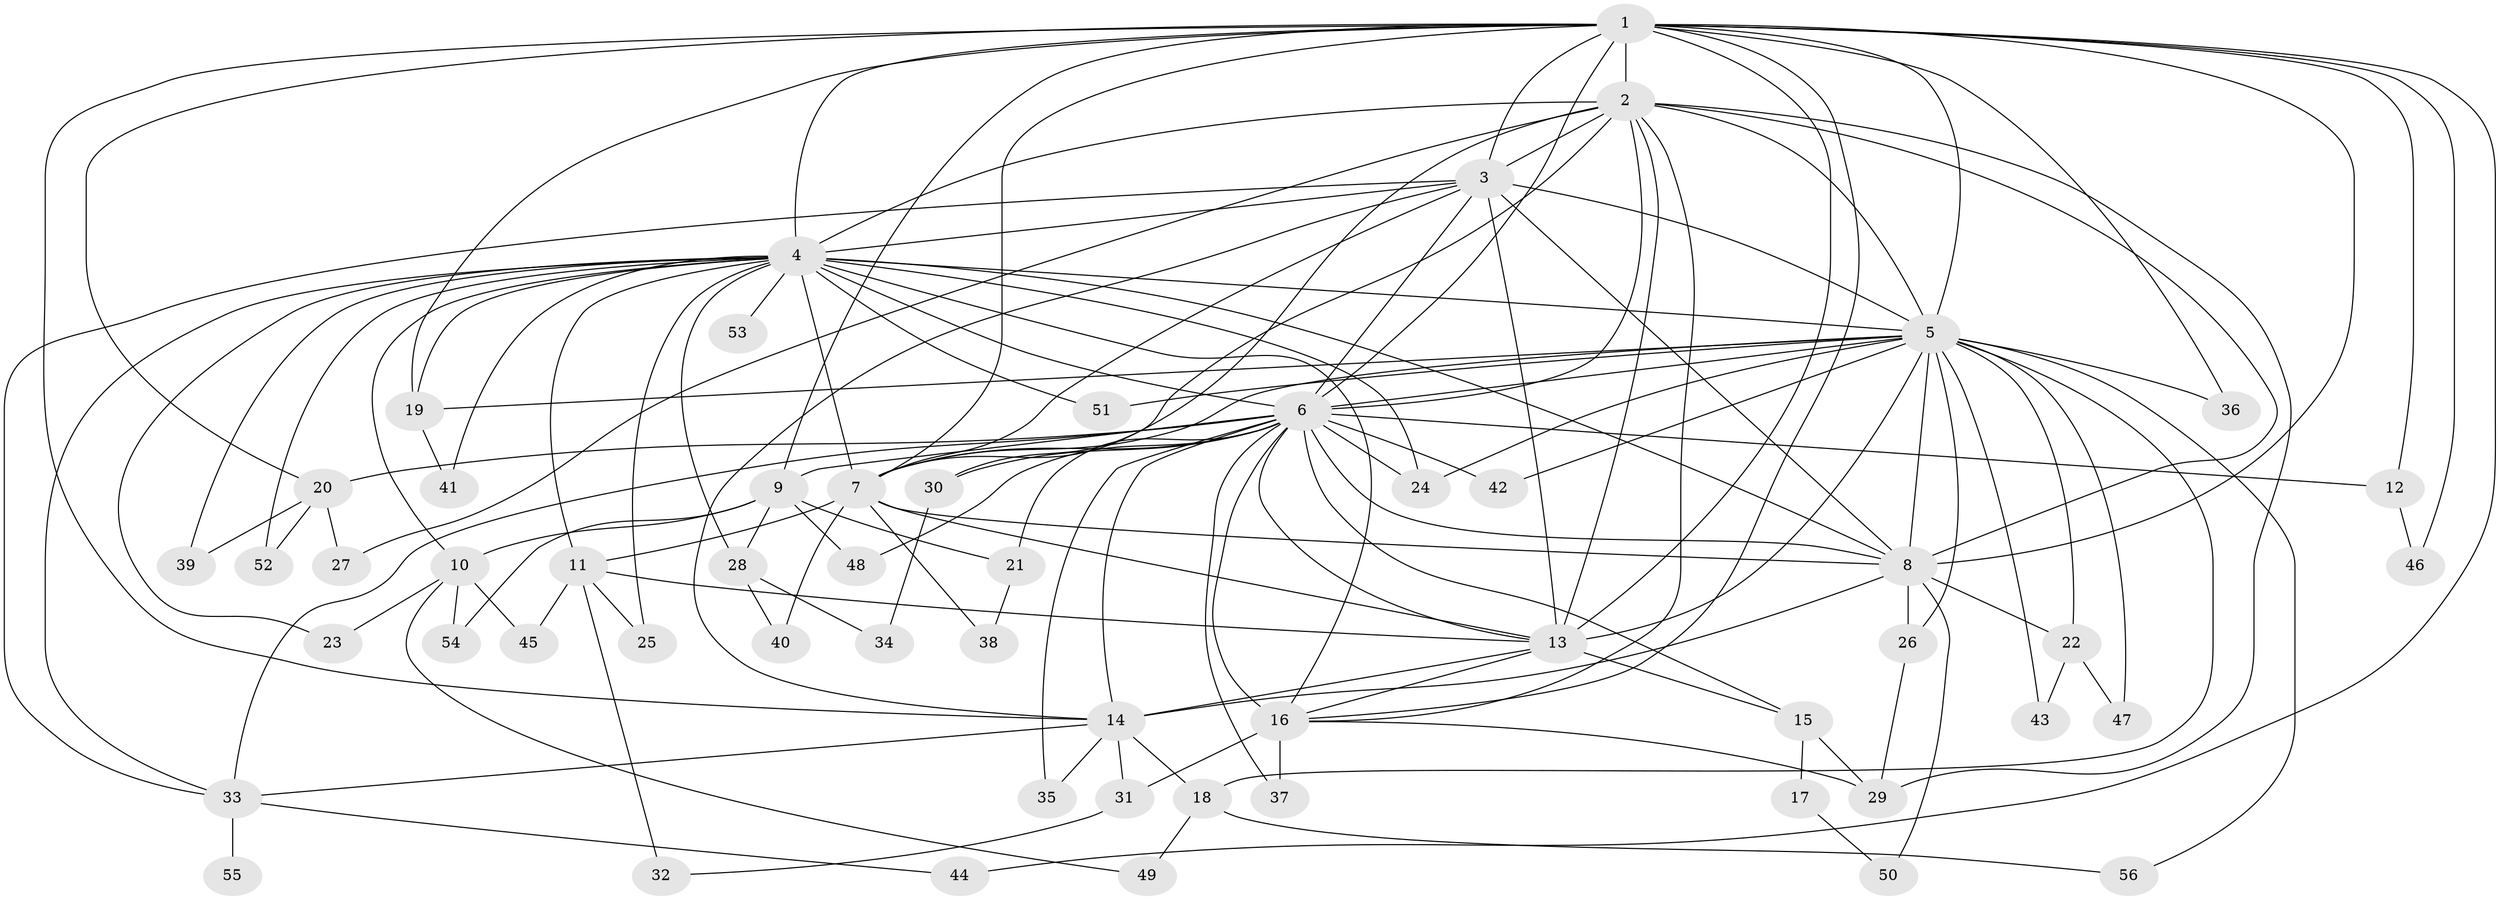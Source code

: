 // original degree distribution, {21: 0.010752688172043012, 16: 0.010752688172043012, 25: 0.010752688172043012, 27: 0.010752688172043012, 20: 0.010752688172043012, 14: 0.021505376344086023, 18: 0.010752688172043012, 15: 0.010752688172043012, 23: 0.010752688172043012, 7: 0.021505376344086023, 6: 0.043010752688172046, 3: 0.13978494623655913, 2: 0.5698924731182796, 4: 0.0967741935483871, 5: 0.021505376344086023}
// Generated by graph-tools (version 1.1) at 2025/49/03/04/25 22:49:43]
// undirected, 56 vertices, 138 edges
graph export_dot {
  node [color=gray90,style=filled];
  1;
  2;
  3;
  4;
  5;
  6;
  7;
  8;
  9;
  10;
  11;
  12;
  13;
  14;
  15;
  16;
  17;
  18;
  19;
  20;
  21;
  22;
  23;
  24;
  25;
  26;
  27;
  28;
  29;
  30;
  31;
  32;
  33;
  34;
  35;
  36;
  37;
  38;
  39;
  40;
  41;
  42;
  43;
  44;
  45;
  46;
  47;
  48;
  49;
  50;
  51;
  52;
  53;
  54;
  55;
  56;
  1 -- 2 [weight=1.0];
  1 -- 3 [weight=1.0];
  1 -- 4 [weight=1.0];
  1 -- 5 [weight=2.0];
  1 -- 6 [weight=3.0];
  1 -- 7 [weight=1.0];
  1 -- 8 [weight=1.0];
  1 -- 9 [weight=1.0];
  1 -- 12 [weight=1.0];
  1 -- 13 [weight=2.0];
  1 -- 14 [weight=1.0];
  1 -- 16 [weight=1.0];
  1 -- 19 [weight=1.0];
  1 -- 20 [weight=1.0];
  1 -- 36 [weight=1.0];
  1 -- 44 [weight=1.0];
  1 -- 46 [weight=1.0];
  2 -- 3 [weight=2.0];
  2 -- 4 [weight=2.0];
  2 -- 5 [weight=2.0];
  2 -- 6 [weight=2.0];
  2 -- 7 [weight=1.0];
  2 -- 8 [weight=1.0];
  2 -- 13 [weight=1.0];
  2 -- 16 [weight=1.0];
  2 -- 27 [weight=1.0];
  2 -- 29 [weight=1.0];
  2 -- 30 [weight=1.0];
  3 -- 4 [weight=2.0];
  3 -- 5 [weight=2.0];
  3 -- 6 [weight=2.0];
  3 -- 7 [weight=1.0];
  3 -- 8 [weight=1.0];
  3 -- 13 [weight=12.0];
  3 -- 14 [weight=1.0];
  3 -- 33 [weight=1.0];
  4 -- 5 [weight=2.0];
  4 -- 6 [weight=2.0];
  4 -- 7 [weight=2.0];
  4 -- 8 [weight=1.0];
  4 -- 10 [weight=1.0];
  4 -- 11 [weight=1.0];
  4 -- 16 [weight=1.0];
  4 -- 19 [weight=1.0];
  4 -- 23 [weight=1.0];
  4 -- 24 [weight=1.0];
  4 -- 25 [weight=1.0];
  4 -- 28 [weight=1.0];
  4 -- 33 [weight=1.0];
  4 -- 39 [weight=1.0];
  4 -- 41 [weight=1.0];
  4 -- 51 [weight=1.0];
  4 -- 52 [weight=1.0];
  4 -- 53 [weight=1.0];
  5 -- 6 [weight=4.0];
  5 -- 7 [weight=2.0];
  5 -- 8 [weight=3.0];
  5 -- 13 [weight=1.0];
  5 -- 18 [weight=1.0];
  5 -- 19 [weight=1.0];
  5 -- 22 [weight=1.0];
  5 -- 24 [weight=1.0];
  5 -- 26 [weight=1.0];
  5 -- 36 [weight=2.0];
  5 -- 42 [weight=1.0];
  5 -- 43 [weight=1.0];
  5 -- 47 [weight=1.0];
  5 -- 51 [weight=1.0];
  5 -- 56 [weight=1.0];
  6 -- 7 [weight=3.0];
  6 -- 8 [weight=2.0];
  6 -- 9 [weight=1.0];
  6 -- 12 [weight=1.0];
  6 -- 13 [weight=2.0];
  6 -- 14 [weight=1.0];
  6 -- 15 [weight=3.0];
  6 -- 16 [weight=2.0];
  6 -- 20 [weight=1.0];
  6 -- 21 [weight=1.0];
  6 -- 24 [weight=1.0];
  6 -- 30 [weight=1.0];
  6 -- 33 [weight=1.0];
  6 -- 35 [weight=1.0];
  6 -- 37 [weight=1.0];
  6 -- 42 [weight=1.0];
  6 -- 48 [weight=1.0];
  7 -- 8 [weight=1.0];
  7 -- 11 [weight=1.0];
  7 -- 13 [weight=1.0];
  7 -- 38 [weight=1.0];
  7 -- 40 [weight=1.0];
  8 -- 14 [weight=1.0];
  8 -- 22 [weight=1.0];
  8 -- 26 [weight=1.0];
  8 -- 50 [weight=1.0];
  9 -- 10 [weight=1.0];
  9 -- 21 [weight=1.0];
  9 -- 28 [weight=1.0];
  9 -- 48 [weight=1.0];
  9 -- 54 [weight=1.0];
  10 -- 23 [weight=1.0];
  10 -- 45 [weight=1.0];
  10 -- 49 [weight=1.0];
  10 -- 54 [weight=1.0];
  11 -- 13 [weight=1.0];
  11 -- 25 [weight=1.0];
  11 -- 32 [weight=1.0];
  11 -- 45 [weight=1.0];
  12 -- 46 [weight=1.0];
  13 -- 14 [weight=1.0];
  13 -- 15 [weight=1.0];
  13 -- 16 [weight=1.0];
  14 -- 18 [weight=1.0];
  14 -- 31 [weight=1.0];
  14 -- 33 [weight=1.0];
  14 -- 35 [weight=1.0];
  15 -- 17 [weight=1.0];
  15 -- 29 [weight=1.0];
  16 -- 29 [weight=1.0];
  16 -- 31 [weight=1.0];
  16 -- 37 [weight=1.0];
  17 -- 50 [weight=1.0];
  18 -- 49 [weight=1.0];
  18 -- 56 [weight=1.0];
  19 -- 41 [weight=1.0];
  20 -- 27 [weight=1.0];
  20 -- 39 [weight=1.0];
  20 -- 52 [weight=1.0];
  21 -- 38 [weight=1.0];
  22 -- 43 [weight=1.0];
  22 -- 47 [weight=1.0];
  26 -- 29 [weight=1.0];
  28 -- 34 [weight=1.0];
  28 -- 40 [weight=1.0];
  30 -- 34 [weight=1.0];
  31 -- 32 [weight=1.0];
  33 -- 44 [weight=1.0];
  33 -- 55 [weight=2.0];
}

